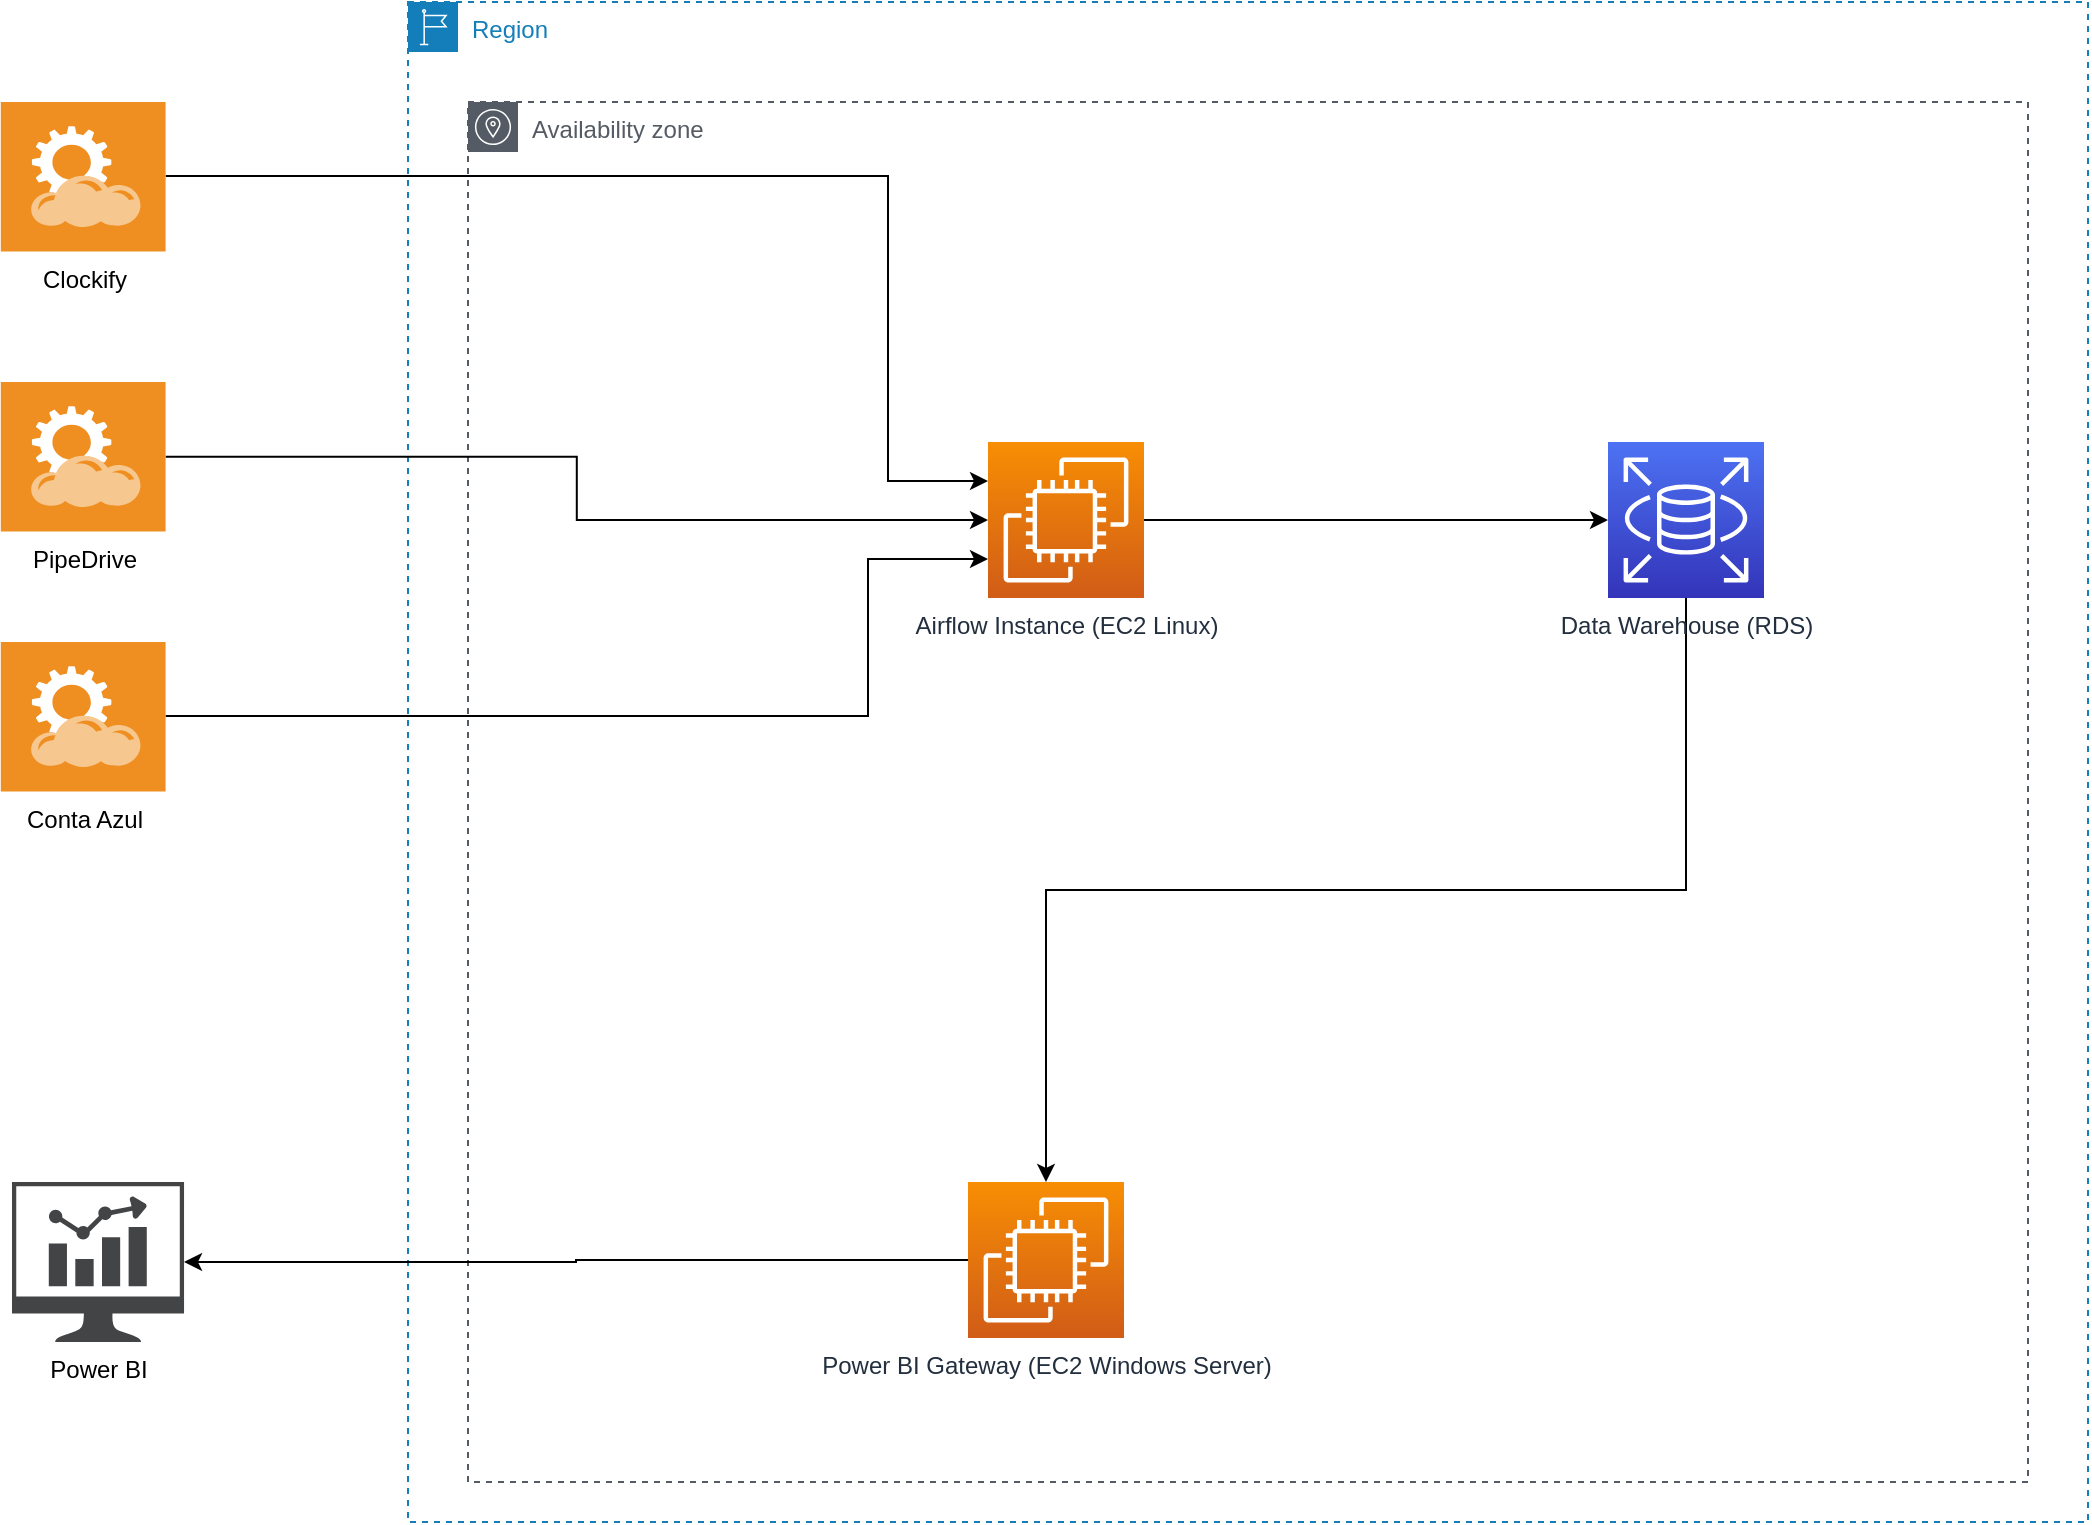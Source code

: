 <mxfile version="15.8.8" type="device"><diagram id="C-Imi4mTxAbTaICX3KBZ" name="Page-1"><mxGraphModel dx="2272" dy="771" grid="1" gridSize="10" guides="1" tooltips="1" connect="1" arrows="1" fold="1" page="1" pageScale="1" pageWidth="850" pageHeight="1100" math="0" shadow="0"><root><mxCell id="0"/><mxCell id="1" parent="0"/><mxCell id="y7B0jJ-SkyM9v5PhWepZ-1" value="Region" style="points=[[0,0],[0.25,0],[0.5,0],[0.75,0],[1,0],[1,0.25],[1,0.5],[1,0.75],[1,1],[0.75,1],[0.5,1],[0.25,1],[0,1],[0,0.75],[0,0.5],[0,0.25]];outlineConnect=0;gradientColor=none;html=1;whiteSpace=wrap;fontSize=12;fontStyle=0;shape=mxgraph.aws4.group;grIcon=mxgraph.aws4.group_region;strokeColor=#147EBA;fillColor=none;verticalAlign=top;align=left;spacingLeft=30;fontColor=#147EBA;dashed=1;" parent="1" vertex="1"><mxGeometry x="-10" y="30" width="840" height="760" as="geometry"/></mxCell><mxCell id="y7B0jJ-SkyM9v5PhWepZ-2" value="Availability zone" style="sketch=0;outlineConnect=0;gradientColor=none;html=1;whiteSpace=wrap;fontSize=12;fontStyle=0;shape=mxgraph.aws4.group;grIcon=mxgraph.aws4.group_availability_zone;strokeColor=#545B64;fillColor=none;verticalAlign=top;align=left;spacingLeft=30;fontColor=#545B64;dashed=1;" parent="1" vertex="1"><mxGeometry x="20" y="80" width="780" height="690" as="geometry"/></mxCell><mxCell id="v8qNpkgZ-_1RsVkSZe2i-29" style="edgeStyle=orthogonalEdgeStyle;rounded=0;orthogonalLoop=1;jettySize=auto;html=1;exitX=0;exitY=0.5;exitDx=0;exitDy=0;exitPerimeter=0;" edge="1" parent="1" source="4SGb3t68btmLCxNU-wk0-1" target="v8qNpkgZ-_1RsVkSZe2i-28"><mxGeometry relative="1" as="geometry"/></mxCell><mxCell id="4SGb3t68btmLCxNU-wk0-1" value="Power BI Gateway (EC2 Windows Server)" style="sketch=0;points=[[0,0,0],[0.25,0,0],[0.5,0,0],[0.75,0,0],[1,0,0],[0,1,0],[0.25,1,0],[0.5,1,0],[0.75,1,0],[1,1,0],[0,0.25,0],[0,0.5,0],[0,0.75,0],[1,0.25,0],[1,0.5,0],[1,0.75,0]];outlineConnect=0;fontColor=#232F3E;gradientColor=#F78E04;gradientDirection=north;fillColor=#D05C17;strokeColor=#ffffff;dashed=0;verticalLabelPosition=bottom;verticalAlign=top;align=center;html=1;fontSize=12;fontStyle=0;aspect=fixed;shape=mxgraph.aws4.resourceIcon;resIcon=mxgraph.aws4.ec2;" parent="1" vertex="1"><mxGeometry x="270" y="620" width="78" height="78" as="geometry"/></mxCell><mxCell id="v8qNpkgZ-_1RsVkSZe2i-13" style="edgeStyle=orthogonalEdgeStyle;rounded=0;orthogonalLoop=1;jettySize=auto;html=1;exitX=0.5;exitY=1;exitDx=0;exitDy=0;exitPerimeter=0;" edge="1" parent="1" source="4SGb3t68btmLCxNU-wk0-6" target="4SGb3t68btmLCxNU-wk0-1"><mxGeometry relative="1" as="geometry"/></mxCell><mxCell id="4SGb3t68btmLCxNU-wk0-6" value="Data Warehouse (RDS)" style="sketch=0;points=[[0,0,0],[0.25,0,0],[0.5,0,0],[0.75,0,0],[1,0,0],[0,1,0],[0.25,1,0],[0.5,1,0],[0.75,1,0],[1,1,0],[0,0.25,0],[0,0.5,0],[0,0.75,0],[1,0.25,0],[1,0.5,0],[1,0.75,0]];outlineConnect=0;fontColor=#232F3E;gradientColor=#4D72F3;gradientDirection=north;fillColor=#3334B9;strokeColor=#ffffff;dashed=0;verticalLabelPosition=bottom;verticalAlign=top;align=center;html=1;fontSize=12;fontStyle=0;aspect=fixed;shape=mxgraph.aws4.resourceIcon;resIcon=mxgraph.aws4.rds;" parent="1" vertex="1"><mxGeometry x="590" y="250" width="78" height="78" as="geometry"/></mxCell><mxCell id="v8qNpkgZ-_1RsVkSZe2i-21" style="edgeStyle=orthogonalEdgeStyle;rounded=0;orthogonalLoop=1;jettySize=auto;html=1;exitX=0;exitY=0.25;exitDx=0;exitDy=0;exitPerimeter=0;startArrow=classic;startFill=1;endArrow=none;endFill=0;" edge="1" parent="1" source="fwc3rDi906OLS2YM35B2-4" target="v8qNpkgZ-_1RsVkSZe2i-19"><mxGeometry relative="1" as="geometry"><Array as="points"><mxPoint x="230" y="270"/><mxPoint x="230" y="117"/></Array></mxGeometry></mxCell><mxCell id="v8qNpkgZ-_1RsVkSZe2i-23" style="edgeStyle=orthogonalEdgeStyle;rounded=0;orthogonalLoop=1;jettySize=auto;html=1;exitX=0;exitY=0.5;exitDx=0;exitDy=0;exitPerimeter=0;startArrow=classic;startFill=1;endArrow=none;endFill=0;" edge="1" parent="1" source="fwc3rDi906OLS2YM35B2-4" target="v8qNpkgZ-_1RsVkSZe2i-22"><mxGeometry relative="1" as="geometry"/></mxCell><mxCell id="v8qNpkgZ-_1RsVkSZe2i-31" style="edgeStyle=orthogonalEdgeStyle;rounded=0;orthogonalLoop=1;jettySize=auto;html=1;exitX=1;exitY=0.5;exitDx=0;exitDy=0;exitPerimeter=0;entryX=0;entryY=0.5;entryDx=0;entryDy=0;entryPerimeter=0;" edge="1" parent="1" source="fwc3rDi906OLS2YM35B2-4" target="4SGb3t68btmLCxNU-wk0-6"><mxGeometry relative="1" as="geometry"/></mxCell><mxCell id="v8qNpkgZ-_1RsVkSZe2i-34" style="edgeStyle=orthogonalEdgeStyle;rounded=0;orthogonalLoop=1;jettySize=auto;html=1;exitX=0;exitY=0.75;exitDx=0;exitDy=0;exitPerimeter=0;startArrow=classic;startFill=1;endArrow=none;endFill=0;" edge="1" parent="1" source="fwc3rDi906OLS2YM35B2-4" target="v8qNpkgZ-_1RsVkSZe2i-33"><mxGeometry relative="1" as="geometry"><Array as="points"><mxPoint x="220" y="309"/><mxPoint x="220" y="387"/></Array></mxGeometry></mxCell><mxCell id="fwc3rDi906OLS2YM35B2-4" value="Airflow Instance (EC2 Linux)" style="sketch=0;points=[[0,0,0],[0.25,0,0],[0.5,0,0],[0.75,0,0],[1,0,0],[0,1,0],[0.25,1,0],[0.5,1,0],[0.75,1,0],[1,1,0],[0,0.25,0],[0,0.5,0],[0,0.75,0],[1,0.25,0],[1,0.5,0],[1,0.75,0]];outlineConnect=0;fontColor=#232F3E;gradientColor=#F78E04;gradientDirection=north;fillColor=#D05C17;strokeColor=#ffffff;dashed=0;verticalLabelPosition=bottom;verticalAlign=top;align=center;html=1;fontSize=12;fontStyle=0;aspect=fixed;shape=mxgraph.aws4.resourceIcon;resIcon=mxgraph.aws4.ec2;" parent="1" vertex="1"><mxGeometry x="280" y="250" width="78" height="78" as="geometry"/></mxCell><mxCell id="v8qNpkgZ-_1RsVkSZe2i-19" value="Clockify" style="shadow=0;dashed=0;html=1;strokeColor=none;fillColor=#EF8F21;labelPosition=center;verticalLabelPosition=bottom;verticalAlign=top;align=center;outlineConnect=0;shape=mxgraph.veeam.2d.restful_apis;" vertex="1" parent="1"><mxGeometry x="-213.6" y="80" width="82.4" height="74.8" as="geometry"/></mxCell><mxCell id="v8qNpkgZ-_1RsVkSZe2i-22" value="PipeDrive" style="shadow=0;dashed=0;html=1;strokeColor=none;fillColor=#EF8F21;labelPosition=center;verticalLabelPosition=bottom;verticalAlign=top;align=center;outlineConnect=0;shape=mxgraph.veeam.2d.restful_apis;" vertex="1" parent="1"><mxGeometry x="-213.6" y="220" width="82.4" height="74.8" as="geometry"/></mxCell><mxCell id="v8qNpkgZ-_1RsVkSZe2i-28" value="Power BI" style="sketch=0;pointerEvents=1;shadow=0;dashed=0;html=1;strokeColor=none;fillColor=#434445;aspect=fixed;labelPosition=center;verticalLabelPosition=bottom;verticalAlign=top;align=center;outlineConnect=0;shape=mxgraph.vvd.nsx_dashboard;" vertex="1" parent="1"><mxGeometry x="-208" y="620" width="86.02" height="80" as="geometry"/></mxCell><mxCell id="v8qNpkgZ-_1RsVkSZe2i-33" value="Conta Azul" style="shadow=0;dashed=0;html=1;strokeColor=none;fillColor=#EF8F21;labelPosition=center;verticalLabelPosition=bottom;verticalAlign=top;align=center;outlineConnect=0;shape=mxgraph.veeam.2d.restful_apis;" vertex="1" parent="1"><mxGeometry x="-213.6" y="350" width="82.4" height="74.8" as="geometry"/></mxCell></root></mxGraphModel></diagram></mxfile>